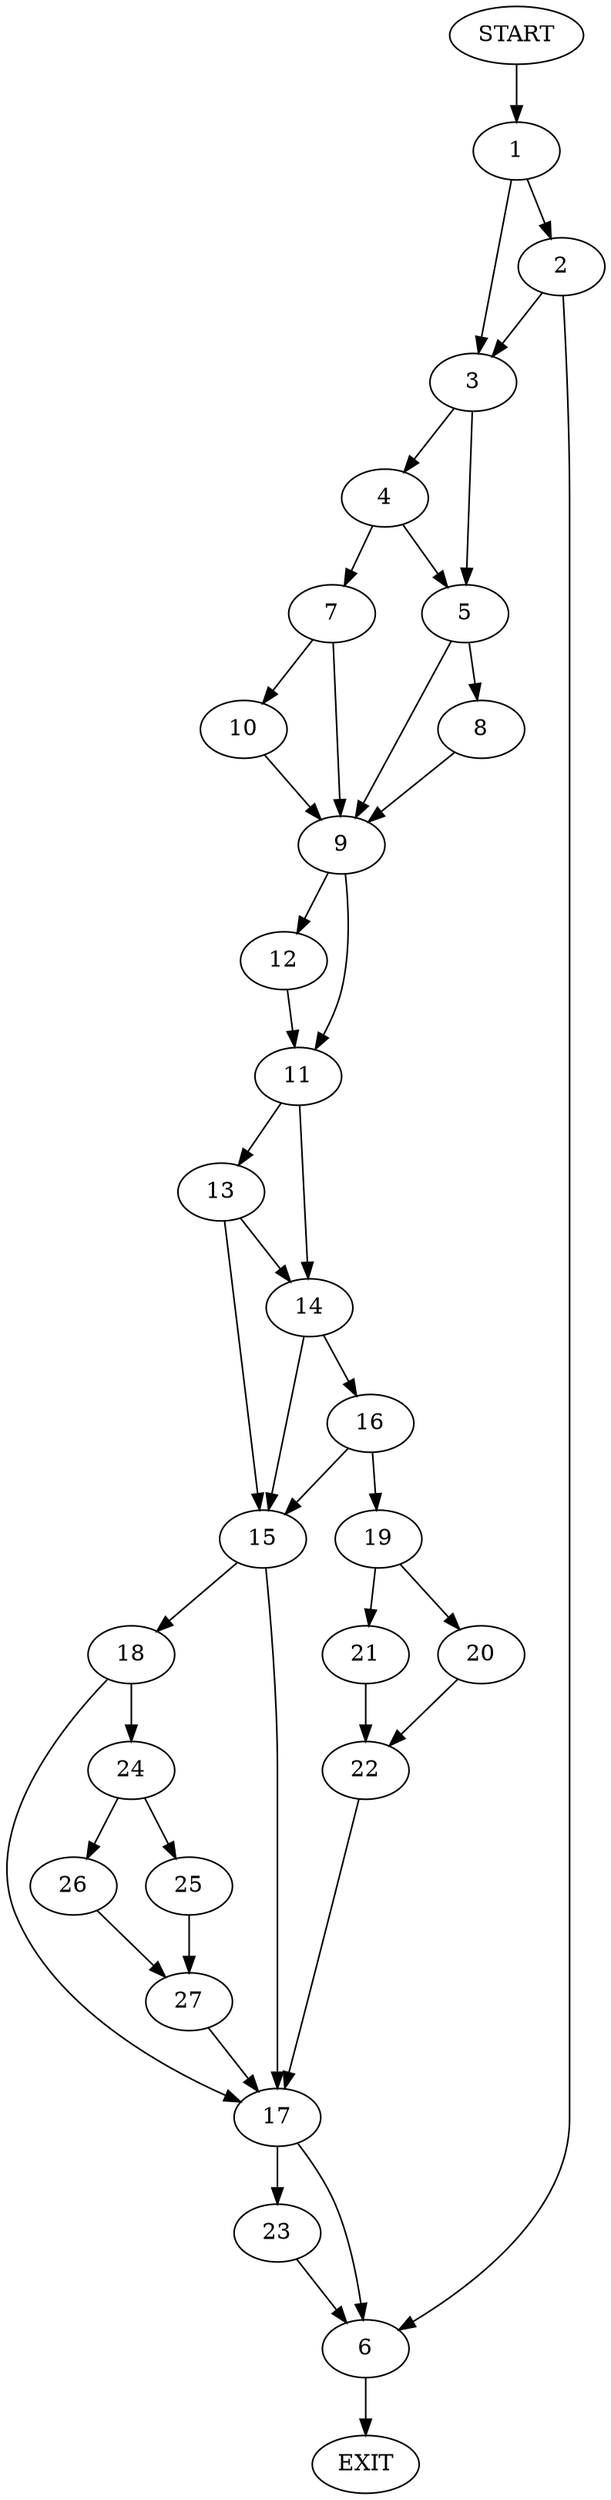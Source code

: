 digraph {
0 [label="START"]
28 [label="EXIT"]
0 -> 1
1 -> 2
1 -> 3
3 -> 4
3 -> 5
2 -> 6
2 -> 3
6 -> 28
4 -> 5
4 -> 7
5 -> 8
5 -> 9
7 -> 9
7 -> 10
8 -> 9
9 -> 11
9 -> 12
10 -> 9
12 -> 11
11 -> 13
11 -> 14
13 -> 15
13 -> 14
14 -> 16
14 -> 15
15 -> 17
15 -> 18
16 -> 19
16 -> 15
19 -> 20
19 -> 21
20 -> 22
21 -> 22
22 -> 17
17 -> 23
17 -> 6
18 -> 17
18 -> 24
24 -> 25
24 -> 26
26 -> 27
25 -> 27
27 -> 17
23 -> 6
}
